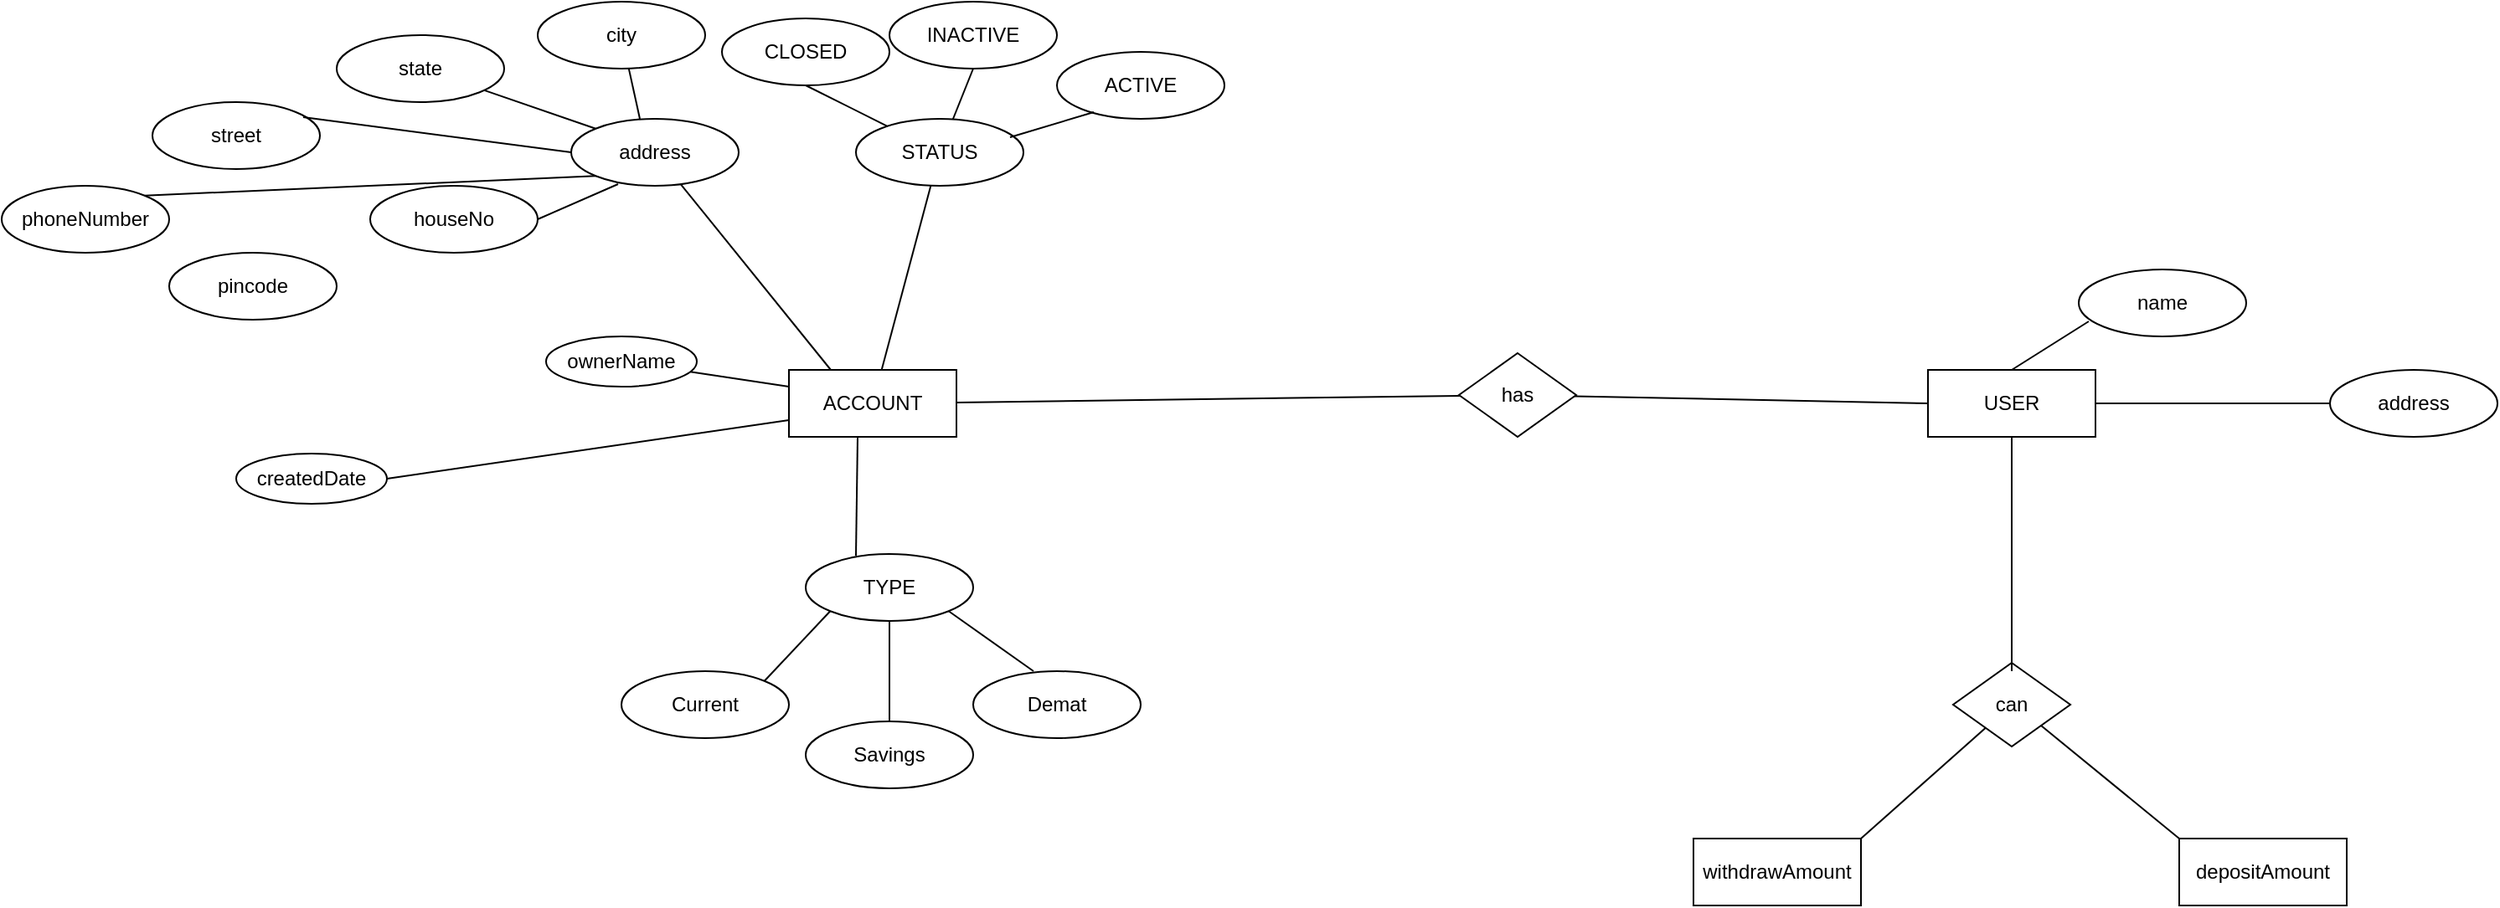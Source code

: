 <mxfile version="14.9.7" type="github"><diagram id="R2lEEEUBdFMjLlhIrx00" name="Page-1"><mxGraphModel dx="2978" dy="435" grid="1" gridSize="10" guides="1" tooltips="1" connect="1" arrows="1" fold="1" page="1" pageScale="1" pageWidth="850" pageHeight="1100" math="0" shadow="0" extFonts="Permanent Marker^https://fonts.googleapis.com/css?family=Permanent+Marker"><root><mxCell id="0"/><mxCell id="1" parent="0"/><mxCell id="BL7Wenx3HhgP9ml4lL70-16" value="ACCOUNT" style="whiteSpace=wrap;html=1;align=center;" parent="1" vertex="1"><mxGeometry x="-560" y="240" width="100" height="40" as="geometry"/></mxCell><mxCell id="BL7Wenx3HhgP9ml4lL70-17" value="has" style="shape=rhombus;perimeter=rhombusPerimeter;whiteSpace=wrap;html=1;align=center;" parent="1" vertex="1"><mxGeometry x="-160" y="230" width="70" height="50" as="geometry"/></mxCell><mxCell id="BL7Wenx3HhgP9ml4lL70-18" value="USER" style="whiteSpace=wrap;html=1;align=center;" parent="1" vertex="1"><mxGeometry x="120" y="240" width="100" height="40" as="geometry"/></mxCell><mxCell id="BL7Wenx3HhgP9ml4lL70-20" value="Savings" style="ellipse;whiteSpace=wrap;html=1;align=center;" parent="1" vertex="1"><mxGeometry x="-550" y="450" width="100" height="40" as="geometry"/></mxCell><mxCell id="BL7Wenx3HhgP9ml4lL70-21" value="ACTIVE" style="ellipse;whiteSpace=wrap;html=1;align=center;" parent="1" vertex="1"><mxGeometry x="-400" y="50" width="100" height="40" as="geometry"/></mxCell><mxCell id="BL7Wenx3HhgP9ml4lL70-23" value="STATUS" style="ellipse;whiteSpace=wrap;html=1;align=center;" parent="1" vertex="1"><mxGeometry x="-520" y="90" width="100" height="40" as="geometry"/></mxCell><mxCell id="BL7Wenx3HhgP9ml4lL70-25" value="address" style="ellipse;whiteSpace=wrap;html=1;align=center;" parent="1" vertex="1"><mxGeometry x="360" y="240" width="100" height="40" as="geometry"/></mxCell><mxCell id="BL7Wenx3HhgP9ml4lL70-26" value="name" style="ellipse;whiteSpace=wrap;html=1;align=center;" parent="1" vertex="1"><mxGeometry x="210" y="180" width="100" height="40" as="geometry"/></mxCell><mxCell id="BL7Wenx3HhgP9ml4lL70-27" value="ownerName" style="ellipse;whiteSpace=wrap;html=1;align=center;" parent="1" vertex="1"><mxGeometry x="-705" y="220" width="90" height="30" as="geometry"/></mxCell><mxCell id="BL7Wenx3HhgP9ml4lL70-30" value="address" style="ellipse;whiteSpace=wrap;html=1;align=center;" parent="1" vertex="1"><mxGeometry x="-690" y="90" width="100" height="40" as="geometry"/></mxCell><mxCell id="BL7Wenx3HhgP9ml4lL70-34" value="createdDate" style="ellipse;whiteSpace=wrap;html=1;align=center;" parent="1" vertex="1"><mxGeometry x="-890" y="290" width="90" height="30" as="geometry"/></mxCell><mxCell id="BL7Wenx3HhgP9ml4lL70-35" value="TYPE" style="ellipse;whiteSpace=wrap;html=1;align=center;" parent="1" vertex="1"><mxGeometry x="-550" y="350" width="100" height="40" as="geometry"/></mxCell><mxCell id="BL7Wenx3HhgP9ml4lL70-36" value="state" style="ellipse;whiteSpace=wrap;html=1;align=center;" parent="1" vertex="1"><mxGeometry x="-830" y="40" width="100" height="40" as="geometry"/></mxCell><mxCell id="BL7Wenx3HhgP9ml4lL70-37" value="city" style="ellipse;whiteSpace=wrap;html=1;align=center;" parent="1" vertex="1"><mxGeometry x="-710" y="20" width="100" height="40" as="geometry"/></mxCell><mxCell id="BL7Wenx3HhgP9ml4lL70-38" value="CLOSED" style="ellipse;whiteSpace=wrap;html=1;align=center;" parent="1" vertex="1"><mxGeometry x="-600" y="30" width="100" height="40" as="geometry"/></mxCell><mxCell id="BL7Wenx3HhgP9ml4lL70-39" value="INACTIVE" style="ellipse;whiteSpace=wrap;html=1;align=center;" parent="1" vertex="1"><mxGeometry x="-500" y="20" width="100" height="40" as="geometry"/></mxCell><mxCell id="BL7Wenx3HhgP9ml4lL70-40" value="street" style="ellipse;whiteSpace=wrap;html=1;align=center;" parent="1" vertex="1"><mxGeometry x="-940" y="80" width="100" height="40" as="geometry"/></mxCell><mxCell id="BL7Wenx3HhgP9ml4lL70-41" value="houseNo" style="ellipse;whiteSpace=wrap;html=1;align=center;" parent="1" vertex="1"><mxGeometry x="-810" y="130" width="100" height="40" as="geometry"/></mxCell><mxCell id="BL7Wenx3HhgP9ml4lL70-42" value="phoneNumber" style="ellipse;whiteSpace=wrap;html=1;align=center;" parent="1" vertex="1"><mxGeometry x="-1030" y="130" width="100" height="40" as="geometry"/></mxCell><mxCell id="BL7Wenx3HhgP9ml4lL70-43" value="pincode" style="ellipse;whiteSpace=wrap;html=1;align=center;" parent="1" vertex="1"><mxGeometry x="-930" y="170" width="100" height="40" as="geometry"/></mxCell><mxCell id="BL7Wenx3HhgP9ml4lL70-45" value="" style="endArrow=none;html=1;rounded=0;exitX=0.25;exitY=0;exitDx=0;exitDy=0;" parent="1" source="BL7Wenx3HhgP9ml4lL70-16" target="BL7Wenx3HhgP9ml4lL70-30" edge="1"><mxGeometry relative="1" as="geometry"><mxPoint x="-660" y="250" as="sourcePoint"/><mxPoint x="-500" y="250" as="targetPoint"/></mxGeometry></mxCell><mxCell id="BL7Wenx3HhgP9ml4lL70-46" value="" style="endArrow=none;html=1;rounded=0;entryX=0.5;entryY=1;entryDx=0;entryDy=0;" parent="1" source="BL7Wenx3HhgP9ml4lL70-23" target="BL7Wenx3HhgP9ml4lL70-39" edge="1"><mxGeometry relative="1" as="geometry"><mxPoint x="-660" y="250" as="sourcePoint"/><mxPoint x="-500" y="250" as="targetPoint"/></mxGeometry></mxCell><mxCell id="BL7Wenx3HhgP9ml4lL70-47" value="" style="endArrow=none;html=1;rounded=0;entryX=0.22;entryY=0.9;entryDx=0;entryDy=0;entryPerimeter=0;exitX=0.92;exitY=0.275;exitDx=0;exitDy=0;exitPerimeter=0;" parent="1" source="BL7Wenx3HhgP9ml4lL70-23" target="BL7Wenx3HhgP9ml4lL70-21" edge="1"><mxGeometry relative="1" as="geometry"><mxPoint x="-650" y="260" as="sourcePoint"/><mxPoint x="-490" y="260" as="targetPoint"/></mxGeometry></mxCell><mxCell id="BL7Wenx3HhgP9ml4lL70-49" value="" style="endArrow=none;html=1;rounded=0;exitX=0;exitY=0.75;exitDx=0;exitDy=0;" parent="1" source="BL7Wenx3HhgP9ml4lL70-16" edge="1"><mxGeometry relative="1" as="geometry"><mxPoint x="-630" y="280" as="sourcePoint"/><mxPoint x="-800" y="305" as="targetPoint"/></mxGeometry></mxCell><mxCell id="BL7Wenx3HhgP9ml4lL70-50" value="" style="endArrow=none;html=1;rounded=0;exitX=1;exitY=0.5;exitDx=0;exitDy=0;entryX=0.28;entryY=0.975;entryDx=0;entryDy=0;entryPerimeter=0;" parent="1" source="BL7Wenx3HhgP9ml4lL70-41" target="BL7Wenx3HhgP9ml4lL70-30" edge="1"><mxGeometry relative="1" as="geometry"><mxPoint x="-620" y="290" as="sourcePoint"/><mxPoint x="-460" y="290" as="targetPoint"/></mxGeometry></mxCell><mxCell id="BL7Wenx3HhgP9ml4lL70-51" value="" style="endArrow=none;html=1;rounded=0;entryX=0;entryY=0;entryDx=0;entryDy=0;" parent="1" source="BL7Wenx3HhgP9ml4lL70-36" target="BL7Wenx3HhgP9ml4lL70-30" edge="1"><mxGeometry relative="1" as="geometry"><mxPoint x="-610" y="300" as="sourcePoint"/><mxPoint x="-450" y="300" as="targetPoint"/></mxGeometry></mxCell><mxCell id="BL7Wenx3HhgP9ml4lL70-52" value="" style="endArrow=none;html=1;rounded=0;" parent="1" target="BL7Wenx3HhgP9ml4lL70-17" edge="1"><mxGeometry relative="1" as="geometry"><mxPoint x="-460" y="259.5" as="sourcePoint"/><mxPoint x="-300" y="259.5" as="targetPoint"/></mxGeometry></mxCell><mxCell id="BL7Wenx3HhgP9ml4lL70-53" value="" style="endArrow=none;html=1;rounded=0;" parent="1" source="BL7Wenx3HhgP9ml4lL70-16" target="BL7Wenx3HhgP9ml4lL70-23" edge="1"><mxGeometry relative="1" as="geometry"><mxPoint x="-590" y="320" as="sourcePoint"/><mxPoint x="-430" y="320" as="targetPoint"/></mxGeometry></mxCell><mxCell id="BL7Wenx3HhgP9ml4lL70-54" value="" style="endArrow=none;html=1;rounded=0;entryX=0.5;entryY=1;entryDx=0;entryDy=0;" parent="1" source="BL7Wenx3HhgP9ml4lL70-23" target="BL7Wenx3HhgP9ml4lL70-38" edge="1"><mxGeometry relative="1" as="geometry"><mxPoint x="-660" y="250" as="sourcePoint"/><mxPoint x="-500" y="250" as="targetPoint"/></mxGeometry></mxCell><mxCell id="BL7Wenx3HhgP9ml4lL70-55" value="" style="endArrow=none;html=1;rounded=0;entryX=0;entryY=1;entryDx=0;entryDy=0;exitX=1;exitY=0;exitDx=0;exitDy=0;" parent="1" source="BL7Wenx3HhgP9ml4lL70-42" target="BL7Wenx3HhgP9ml4lL70-30" edge="1"><mxGeometry relative="1" as="geometry"><mxPoint x="-610" y="300" as="sourcePoint"/><mxPoint x="-450" y="300" as="targetPoint"/></mxGeometry></mxCell><mxCell id="BL7Wenx3HhgP9ml4lL70-56" value="" style="endArrow=none;html=1;rounded=0;entryX=0;entryY=0.5;entryDx=0;entryDy=0;exitX=0.9;exitY=0.225;exitDx=0;exitDy=0;exitPerimeter=0;" parent="1" source="BL7Wenx3HhgP9ml4lL70-40" target="BL7Wenx3HhgP9ml4lL70-30" edge="1"><mxGeometry relative="1" as="geometry"><mxPoint x="-600" y="310" as="sourcePoint"/><mxPoint x="-440" y="310" as="targetPoint"/></mxGeometry></mxCell><mxCell id="BL7Wenx3HhgP9ml4lL70-57" value="" style="endArrow=none;html=1;rounded=0;entryX=0;entryY=0.5;entryDx=0;entryDy=0;" parent="1" source="BL7Wenx3HhgP9ml4lL70-17" target="BL7Wenx3HhgP9ml4lL70-18" edge="1"><mxGeometry relative="1" as="geometry"><mxPoint x="-590" y="320" as="sourcePoint"/><mxPoint x="-430" y="320" as="targetPoint"/></mxGeometry></mxCell><mxCell id="BL7Wenx3HhgP9ml4lL70-58" value="" style="endArrow=none;html=1;rounded=0;entryX=0.06;entryY=0.775;entryDx=0;entryDy=0;entryPerimeter=0;exitX=0.5;exitY=0;exitDx=0;exitDy=0;" parent="1" source="BL7Wenx3HhgP9ml4lL70-18" target="BL7Wenx3HhgP9ml4lL70-26" edge="1"><mxGeometry relative="1" as="geometry"><mxPoint x="-580" y="330" as="sourcePoint"/><mxPoint x="-420" y="330" as="targetPoint"/></mxGeometry></mxCell><mxCell id="BL7Wenx3HhgP9ml4lL70-59" value="" style="endArrow=none;html=1;rounded=0;entryX=0;entryY=0.5;entryDx=0;entryDy=0;exitX=1;exitY=0.5;exitDx=0;exitDy=0;" parent="1" source="BL7Wenx3HhgP9ml4lL70-18" target="BL7Wenx3HhgP9ml4lL70-25" edge="1"><mxGeometry relative="1" as="geometry"><mxPoint x="-570" y="340" as="sourcePoint"/><mxPoint x="-410" y="340" as="targetPoint"/></mxGeometry></mxCell><mxCell id="BL7Wenx3HhgP9ml4lL70-60" value="" style="endArrow=none;html=1;rounded=0;exitX=0.41;exitY=0;exitDx=0;exitDy=0;exitPerimeter=0;" parent="1" source="BL7Wenx3HhgP9ml4lL70-30" target="BL7Wenx3HhgP9ml4lL70-37" edge="1"><mxGeometry relative="1" as="geometry"><mxPoint x="-560" y="350" as="sourcePoint"/><mxPoint x="-400" y="350" as="targetPoint"/></mxGeometry></mxCell><mxCell id="BL7Wenx3HhgP9ml4lL70-62" value="Current" style="ellipse;whiteSpace=wrap;html=1;align=center;" parent="1" vertex="1"><mxGeometry x="-660" y="420" width="100" height="40" as="geometry"/></mxCell><mxCell id="BL7Wenx3HhgP9ml4lL70-63" value="Demat" style="ellipse;whiteSpace=wrap;html=1;align=center;" parent="1" vertex="1"><mxGeometry x="-450" y="420" width="100" height="40" as="geometry"/></mxCell><mxCell id="BL7Wenx3HhgP9ml4lL70-65" value="" style="endArrow=none;html=1;rounded=0;exitX=0;exitY=0.25;exitDx=0;exitDy=0;" parent="1" source="BL7Wenx3HhgP9ml4lL70-16" target="BL7Wenx3HhgP9ml4lL70-27" edge="1"><mxGeometry relative="1" as="geometry"><mxPoint x="-570" y="250" as="sourcePoint"/><mxPoint x="-430" y="205" as="targetPoint"/></mxGeometry></mxCell><mxCell id="BL7Wenx3HhgP9ml4lL70-66" value="" style="endArrow=none;html=1;rounded=0;exitX=0.41;exitY=1;exitDx=0;exitDy=0;exitPerimeter=0;entryX=0.3;entryY=0.025;entryDx=0;entryDy=0;entryPerimeter=0;" parent="1" source="BL7Wenx3HhgP9ml4lL70-16" target="BL7Wenx3HhgP9ml4lL70-35" edge="1"><mxGeometry relative="1" as="geometry"><mxPoint x="-540" y="290" as="sourcePoint"/><mxPoint x="-380" y="290" as="targetPoint"/></mxGeometry></mxCell><mxCell id="BL7Wenx3HhgP9ml4lL70-67" value="" style="endArrow=none;html=1;rounded=0;exitX=0;exitY=1;exitDx=0;exitDy=0;entryX=1;entryY=0;entryDx=0;entryDy=0;" parent="1" source="BL7Wenx3HhgP9ml4lL70-35" target="BL7Wenx3HhgP9ml4lL70-62" edge="1"><mxGeometry relative="1" as="geometry"><mxPoint x="-550" y="350" as="sourcePoint"/><mxPoint x="-551" y="421" as="targetPoint"/></mxGeometry></mxCell><mxCell id="BL7Wenx3HhgP9ml4lL70-69" value="" style="endArrow=none;html=1;rounded=0;exitX=1;exitY=1;exitDx=0;exitDy=0;entryX=0.36;entryY=0;entryDx=0;entryDy=0;entryPerimeter=0;" parent="1" source="BL7Wenx3HhgP9ml4lL70-35" target="BL7Wenx3HhgP9ml4lL70-63" edge="1"><mxGeometry relative="1" as="geometry"><mxPoint x="-489" y="310" as="sourcePoint"/><mxPoint x="-490" y="381" as="targetPoint"/></mxGeometry></mxCell><mxCell id="BL7Wenx3HhgP9ml4lL70-70" value="" style="endArrow=none;html=1;rounded=0;exitX=0.5;exitY=1;exitDx=0;exitDy=0;entryX=0.5;entryY=0;entryDx=0;entryDy=0;" parent="1" source="BL7Wenx3HhgP9ml4lL70-35" target="BL7Wenx3HhgP9ml4lL70-20" edge="1"><mxGeometry relative="1" as="geometry"><mxPoint x="-516" y="402" as="sourcePoint"/><mxPoint x="-552" y="429" as="targetPoint"/></mxGeometry></mxCell><mxCell id="BL7Wenx3HhgP9ml4lL70-71" value="can" style="shape=rhombus;perimeter=rhombusPerimeter;whiteSpace=wrap;html=1;align=center;" parent="1" vertex="1"><mxGeometry x="135" y="415" width="70" height="50" as="geometry"/></mxCell><mxCell id="BL7Wenx3HhgP9ml4lL70-72" value="depositAmount&lt;span style=&quot;color: rgba(0 , 0 , 0 , 0) ; font-family: monospace ; font-size: 0px&quot;&gt;%3CmxGraphModel%3E%3Croot%3E%3CmxCell%20id%3D%220%22%2F%3E%3CmxCell%20id%3D%221%22%20parent%3D%220%22%2F%3E%3CmxCell%20id%3D%222%22%20value%3D%22Attribute%22%20style%3D%22ellipse%3BwhiteSpace%3Dwrap%3Bhtml%3D1%3Balign%3Dcenter%3B%22%20vertex%3D%221%22%20parent%3D%221%22%3E%3CmxGeometry%20x%3D%22370%22%20y%3D%22340%22%20width%3D%22100%22%20height%3D%2240%22%20as%3D%22geometry%22%2F%3E%3C%2FmxCell%3E%3C%2Froot%3E%3C%2FmxGraphModel%3E&lt;/span&gt;" style="whiteSpace=wrap;html=1;align=center;" parent="1" vertex="1"><mxGeometry x="270" y="520" width="100" height="40" as="geometry"/></mxCell><mxCell id="BL7Wenx3HhgP9ml4lL70-76" value="withdrawAmount" style="whiteSpace=wrap;html=1;align=center;" parent="1" vertex="1"><mxGeometry x="-20" y="520" width="100" height="40" as="geometry"/></mxCell><mxCell id="BL7Wenx3HhgP9ml4lL70-77" value="" style="endArrow=none;html=1;rounded=0;exitX=1;exitY=0;exitDx=0;exitDy=0;" parent="1" source="BL7Wenx3HhgP9ml4lL70-76" target="BL7Wenx3HhgP9ml4lL70-71" edge="1"><mxGeometry relative="1" as="geometry"><mxPoint x="100" y="510" as="sourcePoint"/><mxPoint x="260" y="510" as="targetPoint"/></mxGeometry></mxCell><mxCell id="BL7Wenx3HhgP9ml4lL70-78" value="" style="endArrow=none;html=1;rounded=0;exitX=0.5;exitY=1;exitDx=0;exitDy=0;" parent="1" source="BL7Wenx3HhgP9ml4lL70-18" edge="1"><mxGeometry relative="1" as="geometry"><mxPoint x="100" y="510" as="sourcePoint"/><mxPoint x="170" y="420" as="targetPoint"/></mxGeometry></mxCell><mxCell id="BL7Wenx3HhgP9ml4lL70-80" value="" style="endArrow=none;html=1;rounded=0;exitX=1;exitY=1;exitDx=0;exitDy=0;" parent="1" source="BL7Wenx3HhgP9ml4lL70-71" edge="1"><mxGeometry relative="1" as="geometry"><mxPoint x="110" y="520" as="sourcePoint"/><mxPoint x="270" y="520" as="targetPoint"/></mxGeometry></mxCell></root></mxGraphModel></diagram></mxfile>
